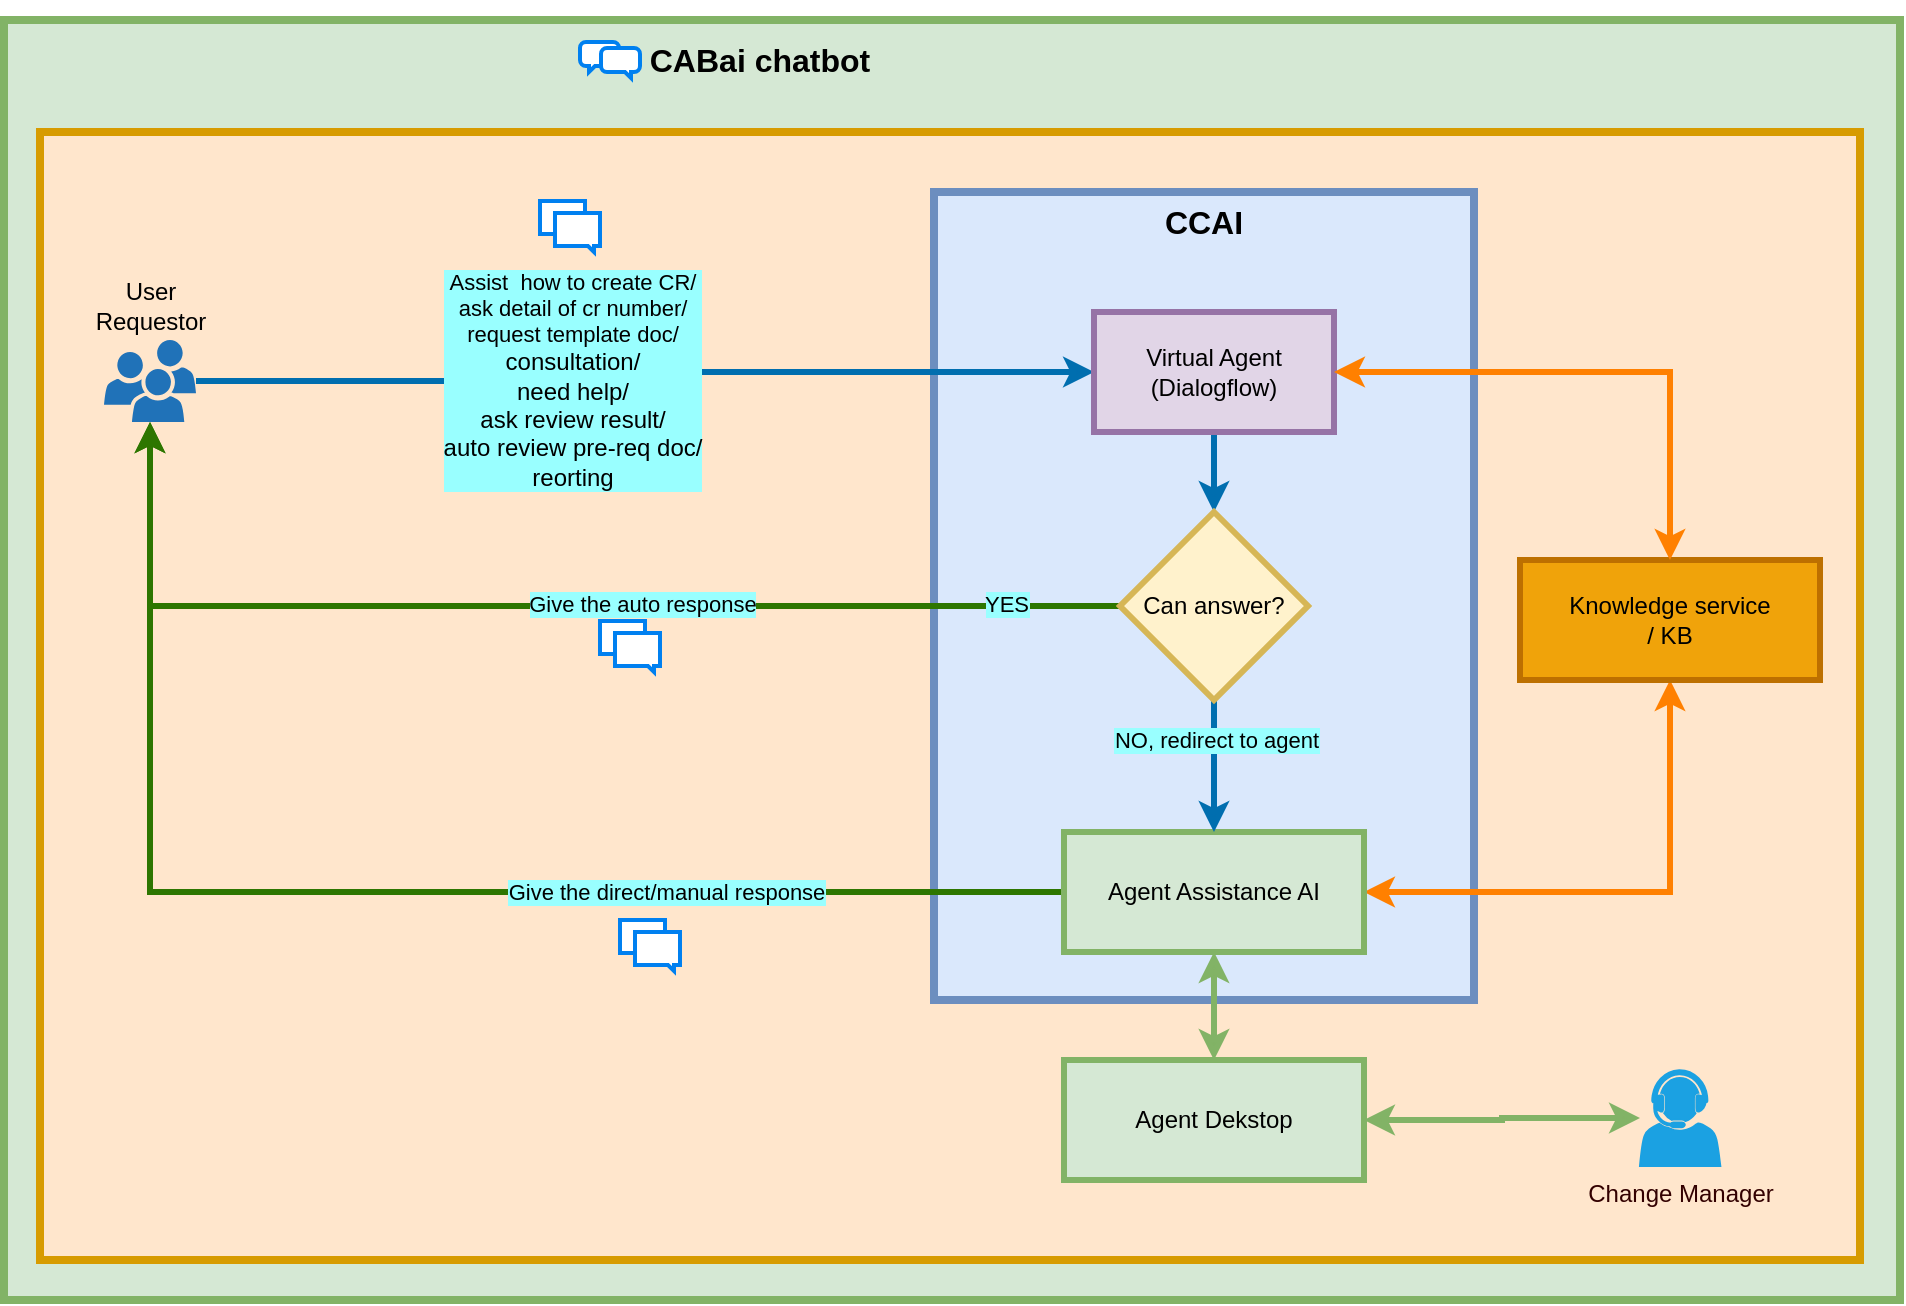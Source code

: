 <mxfile version="22.1.5" type="github">
  <diagram name="Page-1" id="_4RhQsaLEIcMZUvpXe1u">
    <mxGraphModel dx="1226" dy="639" grid="1" gridSize="10" guides="1" tooltips="1" connect="1" arrows="1" fold="1" page="1" pageScale="1" pageWidth="850" pageHeight="1100" math="0" shadow="0">
      <root>
        <mxCell id="0" />
        <mxCell id="1" parent="0" />
        <mxCell id="609UB_5nZvNRpZ_Gh5ap-8" value="" style="rounded=0;whiteSpace=wrap;html=1;fillColor=#d5e8d4;strokeColor=#82b366;strokeWidth=4;" vertex="1" parent="1">
          <mxGeometry x="22" y="80" width="948" height="640" as="geometry" />
        </mxCell>
        <mxCell id="609UB_5nZvNRpZ_Gh5ap-10" value="" style="rounded=0;whiteSpace=wrap;html=1;fillColor=#ffe6cc;strokeColor=#d79b00;strokeWidth=4;" vertex="1" parent="1">
          <mxGeometry x="40" y="136" width="910" height="564" as="geometry" />
        </mxCell>
        <mxCell id="MFfRlPMHt3bNwRhRdUh6-9" value="" style="rounded=0;whiteSpace=wrap;html=1;fillColor=#dae8fc;strokeColor=#6c8ebf;strokeWidth=4;" parent="1" vertex="1">
          <mxGeometry x="487" y="166" width="270" height="404" as="geometry" />
        </mxCell>
        <mxCell id="MFfRlPMHt3bNwRhRdUh6-3" value="" style="edgeStyle=orthogonalEdgeStyle;rounded=0;orthogonalLoop=1;jettySize=auto;html=1;startArrow=none;startFill=0;fillColor=#1ba1e2;strokeColor=#006EAF;strokeWidth=3;" parent="1" source="609UB_5nZvNRpZ_Gh5ap-12" target="MFfRlPMHt3bNwRhRdUh6-2" edge="1">
          <mxGeometry relative="1" as="geometry">
            <mxPoint x="97" y="256" as="sourcePoint" />
          </mxGeometry>
        </mxCell>
        <mxCell id="MFfRlPMHt3bNwRhRdUh6-4" value="Assist&amp;nbsp; how to create CR/&lt;br&gt;ask detail of cr number/&lt;br&gt;request template doc/&lt;br style=&quot;border-color: var(--border-color); font-size: 12px;&quot;&gt;&lt;span style=&quot;font-size: 12px;&quot;&gt;consultation/&lt;br&gt;need help/&lt;br&gt;ask review result/&lt;br&gt;auto review pre-req doc/&lt;br&gt;reorting&lt;/span&gt;" style="edgeLabel;html=1;align=center;verticalAlign=middle;resizable=0;points=[];labelBackgroundColor=#99FFFF;" parent="MFfRlPMHt3bNwRhRdUh6-3" vertex="1" connectable="0">
          <mxGeometry x="-0.173" y="1" relative="1" as="geometry">
            <mxPoint as="offset" />
          </mxGeometry>
        </mxCell>
        <mxCell id="609UB_5nZvNRpZ_Gh5ap-2" style="edgeStyle=orthogonalEdgeStyle;rounded=0;orthogonalLoop=1;jettySize=auto;html=1;entryX=0.5;entryY=0;entryDx=0;entryDy=0;fillColor=#1ba1e2;strokeColor=#006EAF;strokeWidth=3;" edge="1" parent="1" source="MFfRlPMHt3bNwRhRdUh6-2" target="609UB_5nZvNRpZ_Gh5ap-1">
          <mxGeometry relative="1" as="geometry" />
        </mxCell>
        <mxCell id="MFfRlPMHt3bNwRhRdUh6-2" value="Virtual Agent&lt;br&gt;(Dialogflow)" style="whiteSpace=wrap;html=1;verticalAlign=middle;strokeWidth=3;fillColor=#e1d5e7;strokeColor=#9673a6;" parent="1" vertex="1">
          <mxGeometry x="567" y="226" width="120" height="60" as="geometry" />
        </mxCell>
        <mxCell id="MFfRlPMHt3bNwRhRdUh6-8" style="edgeStyle=orthogonalEdgeStyle;rounded=0;orthogonalLoop=1;jettySize=auto;html=1;fillColor=#60a917;strokeColor=#2D7600;strokeWidth=3;" parent="1" source="MFfRlPMHt3bNwRhRdUh6-6" target="609UB_5nZvNRpZ_Gh5ap-12" edge="1">
          <mxGeometry relative="1" as="geometry">
            <mxPoint x="82" y="286" as="targetPoint" />
          </mxGeometry>
        </mxCell>
        <mxCell id="609UB_5nZvNRpZ_Gh5ap-11" value="Give the direct/manual response" style="edgeLabel;html=1;align=center;verticalAlign=middle;resizable=0;points=[];labelBackgroundColor=#99FFFF;" vertex="1" connectable="0" parent="MFfRlPMHt3bNwRhRdUh6-8">
          <mxGeometry x="-0.425" relative="1" as="geometry">
            <mxPoint as="offset" />
          </mxGeometry>
        </mxCell>
        <mxCell id="609UB_5nZvNRpZ_Gh5ap-17" style="edgeStyle=orthogonalEdgeStyle;rounded=0;orthogonalLoop=1;jettySize=auto;html=1;entryX=0.5;entryY=1;entryDx=0;entryDy=0;startArrow=classic;startFill=1;strokeWidth=3;strokeColor=#FF8000;" edge="1" parent="1" source="MFfRlPMHt3bNwRhRdUh6-6" target="609UB_5nZvNRpZ_Gh5ap-16">
          <mxGeometry relative="1" as="geometry" />
        </mxCell>
        <mxCell id="609UB_5nZvNRpZ_Gh5ap-23" style="edgeStyle=orthogonalEdgeStyle;rounded=0;orthogonalLoop=1;jettySize=auto;html=1;entryX=0.5;entryY=0;entryDx=0;entryDy=0;strokeWidth=3;fillColor=#d5e8d4;strokeColor=#82b366;startArrow=classic;startFill=1;" edge="1" parent="1" source="MFfRlPMHt3bNwRhRdUh6-6" target="609UB_5nZvNRpZ_Gh5ap-20">
          <mxGeometry relative="1" as="geometry" />
        </mxCell>
        <mxCell id="MFfRlPMHt3bNwRhRdUh6-6" value="Agent Assistance AI" style="whiteSpace=wrap;html=1;verticalAlign=middle;strokeWidth=3;fillColor=#d5e8d4;strokeColor=#82b366;" parent="1" vertex="1">
          <mxGeometry x="552" y="486" width="150" height="60" as="geometry" />
        </mxCell>
        <mxCell id="MFfRlPMHt3bNwRhRdUh6-10" value="CCAI" style="text;html=1;strokeColor=none;fillColor=none;align=center;verticalAlign=middle;whiteSpace=wrap;rounded=0;strokeWidth=1;fontStyle=1;fontSize=16;" parent="1" vertex="1">
          <mxGeometry x="592" y="166" width="60" height="30" as="geometry" />
        </mxCell>
        <mxCell id="609UB_5nZvNRpZ_Gh5ap-3" style="edgeStyle=orthogonalEdgeStyle;rounded=0;orthogonalLoop=1;jettySize=auto;html=1;fillColor=#60a917;strokeColor=#2D7600;strokeWidth=3;" edge="1" parent="1" source="609UB_5nZvNRpZ_Gh5ap-1" target="609UB_5nZvNRpZ_Gh5ap-12">
          <mxGeometry relative="1" as="geometry">
            <mxPoint x="82" y="286" as="targetPoint" />
          </mxGeometry>
        </mxCell>
        <mxCell id="609UB_5nZvNRpZ_Gh5ap-5" value="Give the auto response" style="edgeLabel;html=1;align=center;verticalAlign=middle;resizable=0;points=[];labelBackgroundColor=#99FFFF;" vertex="1" connectable="0" parent="609UB_5nZvNRpZ_Gh5ap-3">
          <mxGeometry x="-0.169" y="-1" relative="1" as="geometry">
            <mxPoint as="offset" />
          </mxGeometry>
        </mxCell>
        <mxCell id="609UB_5nZvNRpZ_Gh5ap-6" value="YES" style="edgeLabel;html=1;align=center;verticalAlign=middle;resizable=0;points=[];labelBackgroundColor=#99FFFF;" vertex="1" connectable="0" parent="609UB_5nZvNRpZ_Gh5ap-3">
          <mxGeometry x="-0.801" y="-1" relative="1" as="geometry">
            <mxPoint as="offset" />
          </mxGeometry>
        </mxCell>
        <mxCell id="609UB_5nZvNRpZ_Gh5ap-4" style="edgeStyle=orthogonalEdgeStyle;rounded=0;orthogonalLoop=1;jettySize=auto;html=1;entryX=0.5;entryY=0;entryDx=0;entryDy=0;fillColor=#1ba1e2;strokeColor=#006EAF;strokeWidth=3;" edge="1" parent="1" source="609UB_5nZvNRpZ_Gh5ap-1" target="MFfRlPMHt3bNwRhRdUh6-6">
          <mxGeometry relative="1" as="geometry" />
        </mxCell>
        <mxCell id="609UB_5nZvNRpZ_Gh5ap-7" value="NO, redirect to agent" style="edgeLabel;html=1;align=center;verticalAlign=middle;resizable=0;points=[];labelBackgroundColor=#99FFFF;" vertex="1" connectable="0" parent="609UB_5nZvNRpZ_Gh5ap-4">
          <mxGeometry x="-0.39" y="1" relative="1" as="geometry">
            <mxPoint as="offset" />
          </mxGeometry>
        </mxCell>
        <mxCell id="609UB_5nZvNRpZ_Gh5ap-1" value="Can answer?" style="rhombus;whiteSpace=wrap;html=1;strokeWidth=3;fillColor=#fff2cc;strokeColor=#d6b656;" vertex="1" parent="1">
          <mxGeometry x="580" y="326" width="94" height="94" as="geometry" />
        </mxCell>
        <mxCell id="609UB_5nZvNRpZ_Gh5ap-9" value="CABai chatbot" style="text;html=1;strokeColor=none;fillColor=none;align=center;verticalAlign=middle;whiteSpace=wrap;rounded=0;strokeWidth=1;fontStyle=1;fontSize=16;" vertex="1" parent="1">
          <mxGeometry x="340" y="70" width="120" height="60" as="geometry" />
        </mxCell>
        <mxCell id="609UB_5nZvNRpZ_Gh5ap-12" value="User&lt;br&gt;Requestor" style="sketch=0;pointerEvents=1;shadow=0;dashed=0;html=1;strokeColor=none;labelPosition=center;verticalLabelPosition=top;verticalAlign=bottom;outlineConnect=0;align=center;shape=mxgraph.office.users.users;fillColor=#2072B8;" vertex="1" parent="1">
          <mxGeometry x="72" y="240" width="46" height="41" as="geometry" />
        </mxCell>
        <mxCell id="609UB_5nZvNRpZ_Gh5ap-13" value="" style="html=1;verticalLabelPosition=bottom;align=center;labelBackgroundColor=#ffffff;verticalAlign=top;strokeWidth=2;strokeColor=#0080F0;shadow=0;dashed=0;shape=mxgraph.ios7.icons.messages;" vertex="1" parent="1">
          <mxGeometry x="290" y="170.5" width="30" height="25.5" as="geometry" />
        </mxCell>
        <mxCell id="609UB_5nZvNRpZ_Gh5ap-14" value="" style="html=1;verticalLabelPosition=bottom;align=center;labelBackgroundColor=#ffffff;verticalAlign=top;strokeWidth=2;strokeColor=#0080F0;shadow=0;dashed=0;shape=mxgraph.ios7.icons.messages;" vertex="1" parent="1">
          <mxGeometry x="320" y="380.5" width="30" height="25.5" as="geometry" />
        </mxCell>
        <mxCell id="609UB_5nZvNRpZ_Gh5ap-15" value="" style="html=1;verticalLabelPosition=bottom;align=center;labelBackgroundColor=#ffffff;verticalAlign=top;strokeWidth=2;strokeColor=#0080F0;shadow=0;dashed=0;shape=mxgraph.ios7.icons.messages;" vertex="1" parent="1">
          <mxGeometry x="330" y="530" width="30" height="25.5" as="geometry" />
        </mxCell>
        <mxCell id="609UB_5nZvNRpZ_Gh5ap-16" value="Knowledge service&lt;br&gt;/ KB" style="whiteSpace=wrap;html=1;verticalAlign=middle;strokeWidth=3;fillColor=#f0a30a;strokeColor=#BD7000;align=center;fontColor=#000000;" vertex="1" parent="1">
          <mxGeometry x="780" y="350" width="150" height="60" as="geometry" />
        </mxCell>
        <mxCell id="609UB_5nZvNRpZ_Gh5ap-18" value="" style="html=1;verticalLabelPosition=bottom;align=center;labelBackgroundColor=#ffffff;verticalAlign=top;strokeWidth=2;strokeColor=#0080F0;shadow=0;dashed=0;shape=mxgraph.ios7.icons.chat;" vertex="1" parent="1">
          <mxGeometry x="310" y="91" width="30" height="18" as="geometry" />
        </mxCell>
        <mxCell id="609UB_5nZvNRpZ_Gh5ap-19" style="edgeStyle=orthogonalEdgeStyle;rounded=0;orthogonalLoop=1;jettySize=auto;html=1;entryX=0.5;entryY=0;entryDx=0;entryDy=0;startArrow=classic;startFill=1;strokeWidth=3;strokeColor=#FF8000;exitX=1;exitY=0.5;exitDx=0;exitDy=0;" edge="1" parent="1" source="MFfRlPMHt3bNwRhRdUh6-2" target="609UB_5nZvNRpZ_Gh5ap-16">
          <mxGeometry relative="1" as="geometry">
            <mxPoint x="712" y="526" as="sourcePoint" />
            <mxPoint x="865" y="420" as="targetPoint" />
          </mxGeometry>
        </mxCell>
        <mxCell id="609UB_5nZvNRpZ_Gh5ap-22" style="edgeStyle=orthogonalEdgeStyle;rounded=0;orthogonalLoop=1;jettySize=auto;html=1;startArrow=classic;startFill=1;strokeWidth=3;fillColor=#d5e8d4;strokeColor=#82b366;" edge="1" parent="1" source="609UB_5nZvNRpZ_Gh5ap-20" target="609UB_5nZvNRpZ_Gh5ap-21">
          <mxGeometry relative="1" as="geometry" />
        </mxCell>
        <mxCell id="609UB_5nZvNRpZ_Gh5ap-20" value="Agent Dekstop" style="whiteSpace=wrap;html=1;verticalAlign=middle;strokeWidth=3;fillColor=#d5e8d4;strokeColor=#82b366;align=center;" vertex="1" parent="1">
          <mxGeometry x="552" y="600" width="150" height="60" as="geometry" />
        </mxCell>
        <mxCell id="609UB_5nZvNRpZ_Gh5ap-21" value="&lt;font color=&quot;#330000&quot;&gt;Change Manager&lt;/font&gt;" style="sketch=0;pointerEvents=1;shadow=0;dashed=0;html=1;strokeColor=#1BA1E2;fillColor=#1ba1e2;labelPosition=center;verticalLabelPosition=bottom;verticalAlign=top;outlineConnect=0;align=center;shape=mxgraph.office.users.call_center_agent;fontColor=#ffffff;" vertex="1" parent="1">
          <mxGeometry x="840" y="605" width="40.15" height="48" as="geometry" />
        </mxCell>
      </root>
    </mxGraphModel>
  </diagram>
</mxfile>
